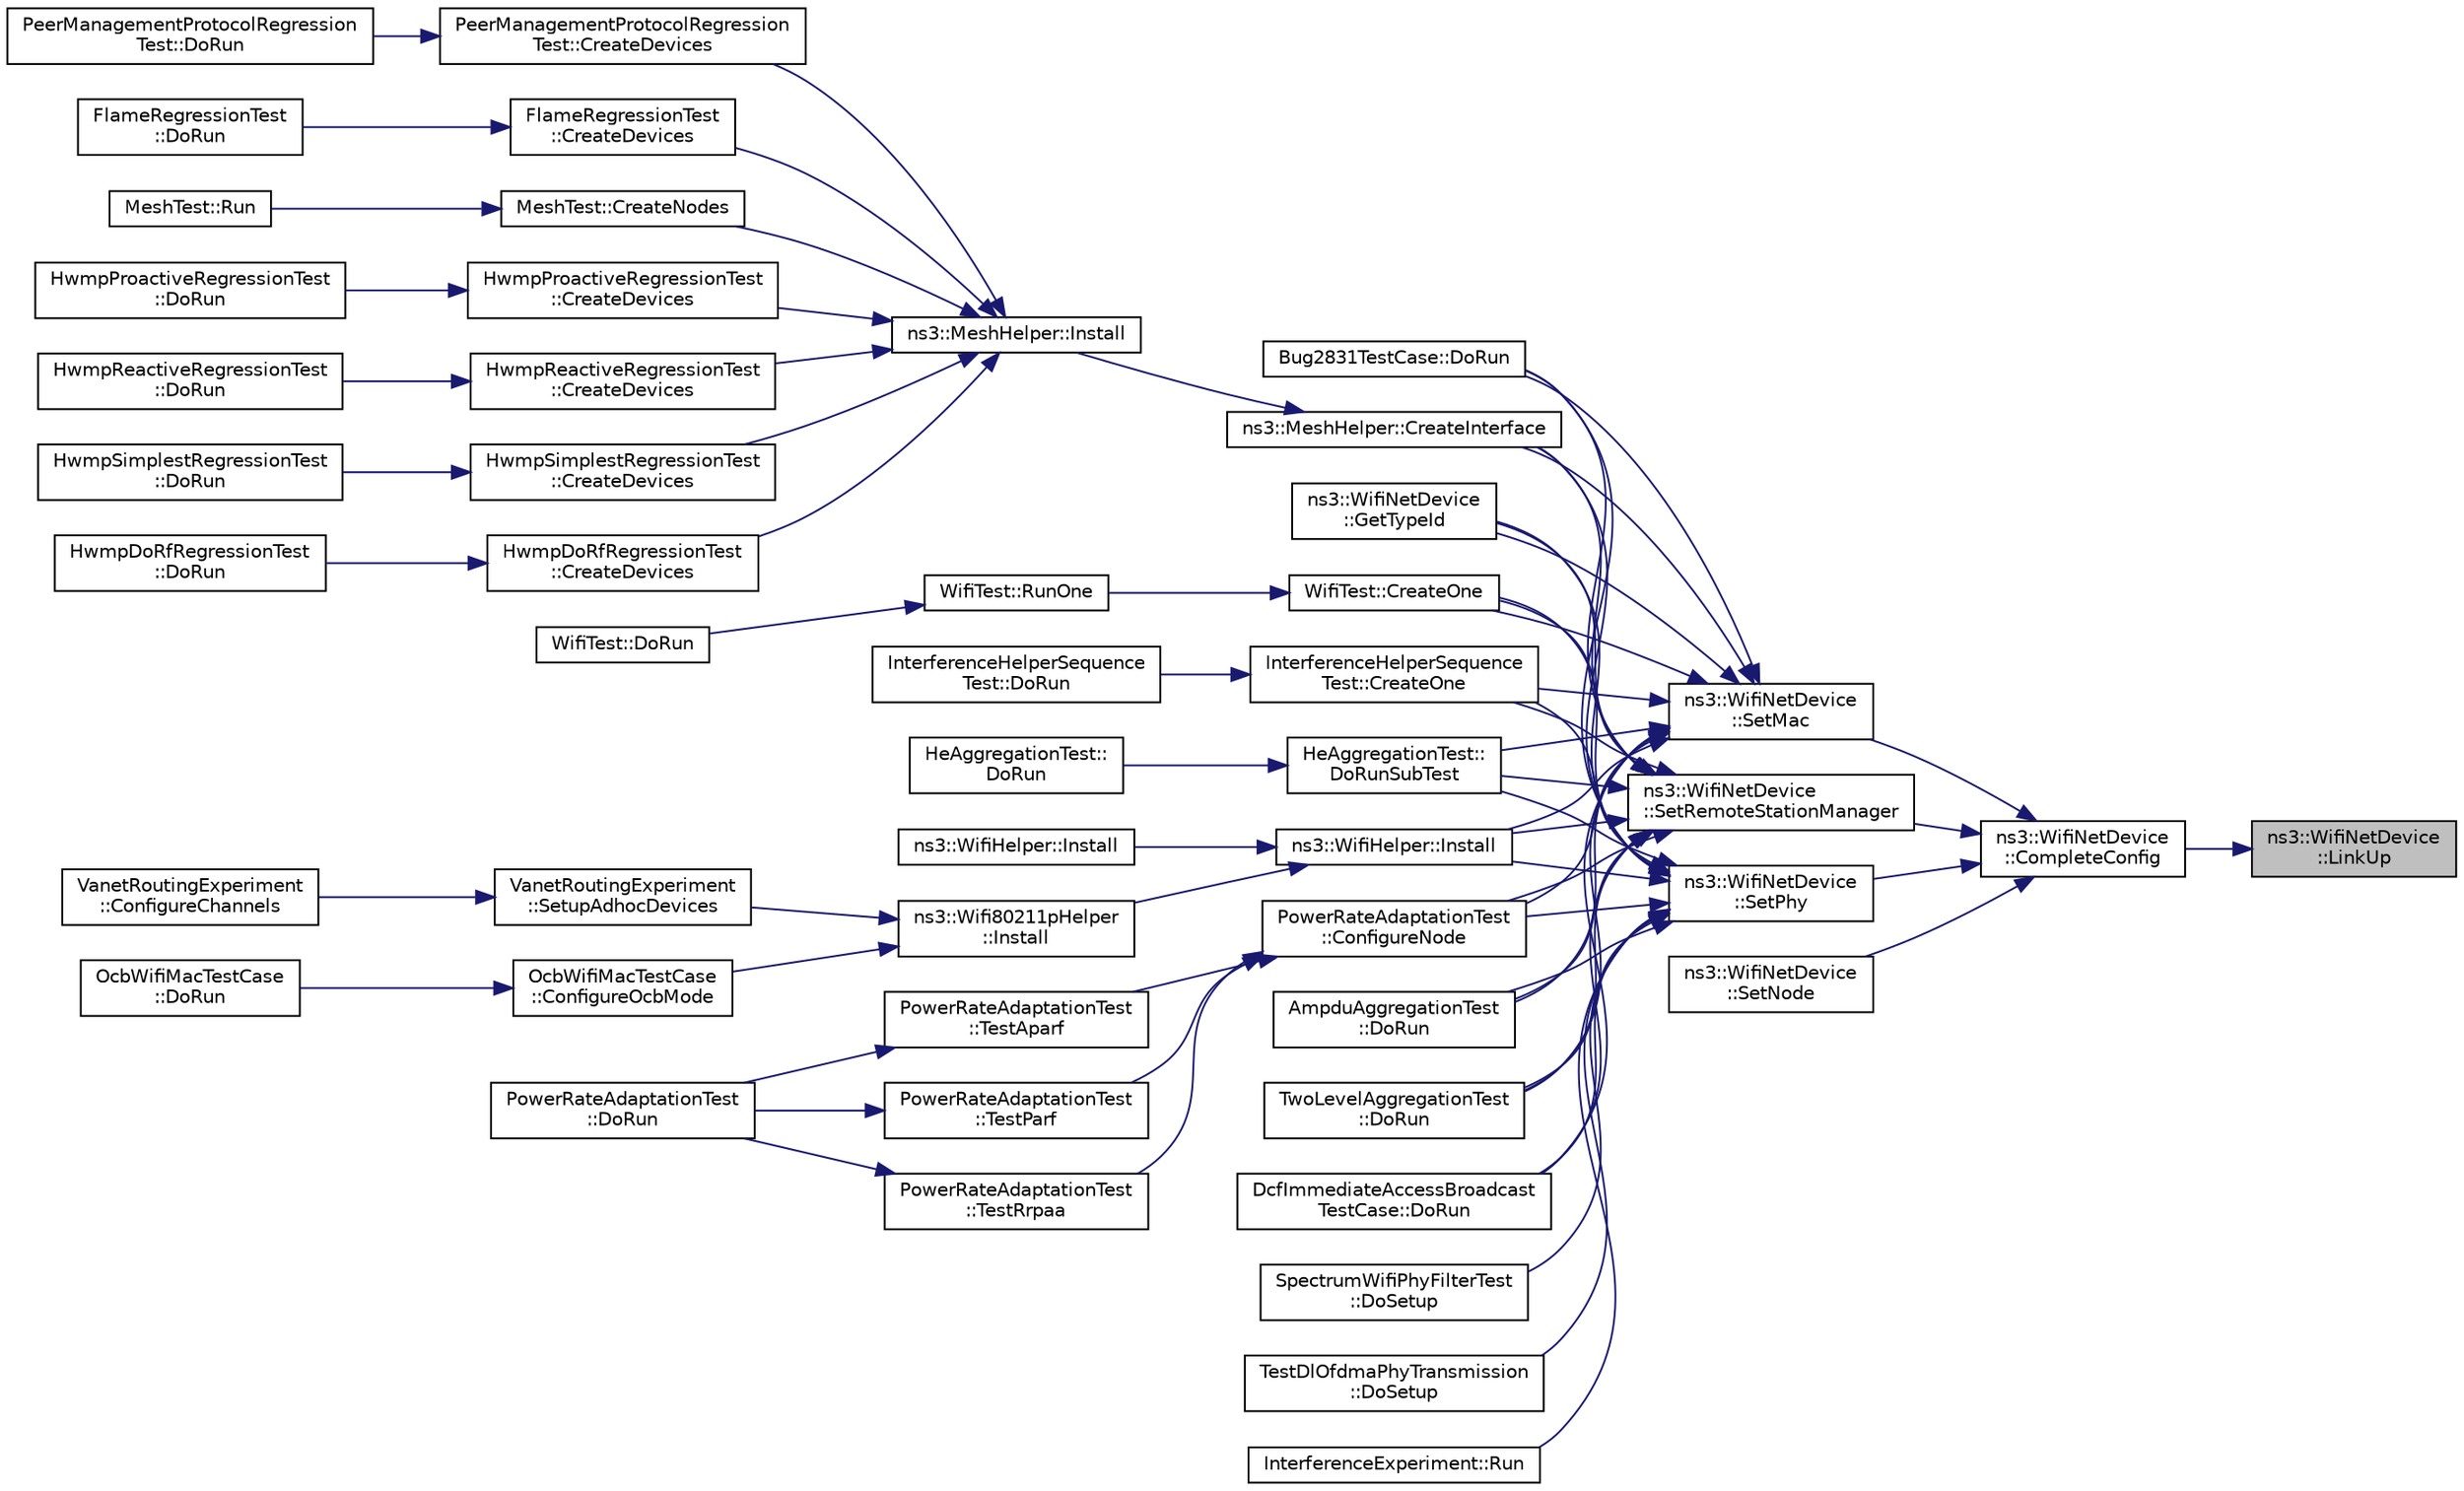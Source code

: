 digraph "ns3::WifiNetDevice::LinkUp"
{
 // LATEX_PDF_SIZE
  edge [fontname="Helvetica",fontsize="10",labelfontname="Helvetica",labelfontsize="10"];
  node [fontname="Helvetica",fontsize="10",shape=record];
  rankdir="RL";
  Node1 [label="ns3::WifiNetDevice\l::LinkUp",height=0.2,width=0.4,color="black", fillcolor="grey75", style="filled", fontcolor="black",tooltip="Set that the link is up."];
  Node1 -> Node2 [dir="back",color="midnightblue",fontsize="10",style="solid",fontname="Helvetica"];
  Node2 [label="ns3::WifiNetDevice\l::CompleteConfig",height=0.2,width=0.4,color="black", fillcolor="white", style="filled",URL="$classns3_1_1_wifi_net_device.html#a8cb2f1a2be048d6a5384f688934463e5",tooltip="Complete the configuration of this Wi-Fi device by connecting all lower components (e...."];
  Node2 -> Node3 [dir="back",color="midnightblue",fontsize="10",style="solid",fontname="Helvetica"];
  Node3 [label="ns3::WifiNetDevice\l::SetMac",height=0.2,width=0.4,color="black", fillcolor="white", style="filled",URL="$classns3_1_1_wifi_net_device.html#a0a9b545ba9a5a8538b0c4165ab1dc93f",tooltip=" "];
  Node3 -> Node4 [dir="back",color="midnightblue",fontsize="10",style="solid",fontname="Helvetica"];
  Node4 [label="PowerRateAdaptationTest\l::ConfigureNode",height=0.2,width=0.4,color="black", fillcolor="white", style="filled",URL="$class_power_rate_adaptation_test.html#a498edc12eed6e91b38d1b71d4565a306",tooltip="Configure nde function."];
  Node4 -> Node5 [dir="back",color="midnightblue",fontsize="10",style="solid",fontname="Helvetica"];
  Node5 [label="PowerRateAdaptationTest\l::TestAparf",height=0.2,width=0.4,color="black", fillcolor="white", style="filled",URL="$class_power_rate_adaptation_test.html#a3c3954526cb787125fea4c50cfe76174",tooltip="Test aparf function."];
  Node5 -> Node6 [dir="back",color="midnightblue",fontsize="10",style="solid",fontname="Helvetica"];
  Node6 [label="PowerRateAdaptationTest\l::DoRun",height=0.2,width=0.4,color="black", fillcolor="white", style="filled",URL="$class_power_rate_adaptation_test.html#aab868cfafe1fcef3c1a777720571147d",tooltip="Implementation to actually run this TestCase."];
  Node4 -> Node7 [dir="back",color="midnightblue",fontsize="10",style="solid",fontname="Helvetica"];
  Node7 [label="PowerRateAdaptationTest\l::TestParf",height=0.2,width=0.4,color="black", fillcolor="white", style="filled",URL="$class_power_rate_adaptation_test.html#a06db52c180644f3b961de054c41f2115",tooltip="Test parf function."];
  Node7 -> Node6 [dir="back",color="midnightblue",fontsize="10",style="solid",fontname="Helvetica"];
  Node4 -> Node8 [dir="back",color="midnightblue",fontsize="10",style="solid",fontname="Helvetica"];
  Node8 [label="PowerRateAdaptationTest\l::TestRrpaa",height=0.2,width=0.4,color="black", fillcolor="white", style="filled",URL="$class_power_rate_adaptation_test.html#af0e5f044ed9bdf20dc203926ff8677b4",tooltip="Test rrpaa function."];
  Node8 -> Node6 [dir="back",color="midnightblue",fontsize="10",style="solid",fontname="Helvetica"];
  Node3 -> Node9 [dir="back",color="midnightblue",fontsize="10",style="solid",fontname="Helvetica"];
  Node9 [label="ns3::MeshHelper::CreateInterface",height=0.2,width=0.4,color="black", fillcolor="white", style="filled",URL="$classns3_1_1_mesh_helper.html#a2a760004bc190863ccfea1a4537283cf",tooltip=" "];
  Node9 -> Node10 [dir="back",color="midnightblue",fontsize="10",style="solid",fontname="Helvetica"];
  Node10 [label="ns3::MeshHelper::Install",height=0.2,width=0.4,color="black", fillcolor="white", style="filled",URL="$classns3_1_1_mesh_helper.html#aad0ab4cd70adc0f716489a725dac3acc",tooltip="Install 802.11s mesh device & protocols on given node list."];
  Node10 -> Node11 [dir="back",color="midnightblue",fontsize="10",style="solid",fontname="Helvetica"];
  Node11 [label="HwmpProactiveRegressionTest\l::CreateDevices",height=0.2,width=0.4,color="black", fillcolor="white", style="filled",URL="$class_hwmp_proactive_regression_test.html#a98c6ff2361a7a5065ebf14089edc5bad",tooltip="Create devices function."];
  Node11 -> Node12 [dir="back",color="midnightblue",fontsize="10",style="solid",fontname="Helvetica"];
  Node12 [label="HwmpProactiveRegressionTest\l::DoRun",height=0.2,width=0.4,color="black", fillcolor="white", style="filled",URL="$class_hwmp_proactive_regression_test.html#ad000db534766301050336560b08b531e",tooltip="Implementation to actually run this TestCase."];
  Node10 -> Node13 [dir="back",color="midnightblue",fontsize="10",style="solid",fontname="Helvetica"];
  Node13 [label="HwmpReactiveRegressionTest\l::CreateDevices",height=0.2,width=0.4,color="black", fillcolor="white", style="filled",URL="$class_hwmp_reactive_regression_test.html#a8b288a6801baae1e65f87de7eb0352a4",tooltip="Create devices function."];
  Node13 -> Node14 [dir="back",color="midnightblue",fontsize="10",style="solid",fontname="Helvetica"];
  Node14 [label="HwmpReactiveRegressionTest\l::DoRun",height=0.2,width=0.4,color="black", fillcolor="white", style="filled",URL="$class_hwmp_reactive_regression_test.html#ae66a095a74ef4e2cbdfc0d042b50e63c",tooltip="Implementation to actually run this TestCase."];
  Node10 -> Node15 [dir="back",color="midnightblue",fontsize="10",style="solid",fontname="Helvetica"];
  Node15 [label="HwmpSimplestRegressionTest\l::CreateDevices",height=0.2,width=0.4,color="black", fillcolor="white", style="filled",URL="$class_hwmp_simplest_regression_test.html#a6866a6d6b0b93241ec0f0c29ef61fd39",tooltip="Create devices function."];
  Node15 -> Node16 [dir="back",color="midnightblue",fontsize="10",style="solid",fontname="Helvetica"];
  Node16 [label="HwmpSimplestRegressionTest\l::DoRun",height=0.2,width=0.4,color="black", fillcolor="white", style="filled",URL="$class_hwmp_simplest_regression_test.html#a66060eab1ba10620e724e97901e03168",tooltip="Implementation to actually run this TestCase."];
  Node10 -> Node17 [dir="back",color="midnightblue",fontsize="10",style="solid",fontname="Helvetica"];
  Node17 [label="HwmpDoRfRegressionTest\l::CreateDevices",height=0.2,width=0.4,color="black", fillcolor="white", style="filled",URL="$class_hwmp_do_rf_regression_test.html#a55abac18467e059d3c39fa0de53bc436",tooltip="Create devices function."];
  Node17 -> Node18 [dir="back",color="midnightblue",fontsize="10",style="solid",fontname="Helvetica"];
  Node18 [label="HwmpDoRfRegressionTest\l::DoRun",height=0.2,width=0.4,color="black", fillcolor="white", style="filled",URL="$class_hwmp_do_rf_regression_test.html#a31af438e94ab7ed25d9837a3f47f77b0",tooltip="Implementation to actually run this TestCase."];
  Node10 -> Node19 [dir="back",color="midnightblue",fontsize="10",style="solid",fontname="Helvetica"];
  Node19 [label="PeerManagementProtocolRegression\lTest::CreateDevices",height=0.2,width=0.4,color="black", fillcolor="white", style="filled",URL="$class_peer_management_protocol_regression_test.html#a045b489f508afaecc5b5abb9d3513918",tooltip="Create devices function."];
  Node19 -> Node20 [dir="back",color="midnightblue",fontsize="10",style="solid",fontname="Helvetica"];
  Node20 [label="PeerManagementProtocolRegression\lTest::DoRun",height=0.2,width=0.4,color="black", fillcolor="white", style="filled",URL="$class_peer_management_protocol_regression_test.html#aff79851d62fd61dfc7f225565465b0b4",tooltip="Implementation to actually run this TestCase."];
  Node10 -> Node21 [dir="back",color="midnightblue",fontsize="10",style="solid",fontname="Helvetica"];
  Node21 [label="FlameRegressionTest\l::CreateDevices",height=0.2,width=0.4,color="black", fillcolor="white", style="filled",URL="$class_flame_regression_test.html#aeee4af77af2814f7339f204135cc2733",tooltip="Create devices function."];
  Node21 -> Node22 [dir="back",color="midnightblue",fontsize="10",style="solid",fontname="Helvetica"];
  Node22 [label="FlameRegressionTest\l::DoRun",height=0.2,width=0.4,color="black", fillcolor="white", style="filled",URL="$class_flame_regression_test.html#aa1cc862bafd9d367a75cc42c9779b603",tooltip="Implementation to actually run this TestCase."];
  Node10 -> Node23 [dir="back",color="midnightblue",fontsize="10",style="solid",fontname="Helvetica"];
  Node23 [label="MeshTest::CreateNodes",height=0.2,width=0.4,color="black", fillcolor="white", style="filled",URL="$class_mesh_test.html#aa1eb18d555ebcf925e9bdc13e4e57ee0",tooltip="Create nodes and setup their mobility."];
  Node23 -> Node24 [dir="back",color="midnightblue",fontsize="10",style="solid",fontname="Helvetica"];
  Node24 [label="MeshTest::Run",height=0.2,width=0.4,color="black", fillcolor="white", style="filled",URL="$class_mesh_test.html#aef875ab767a18a8732de07aea724681c",tooltip="Run test."];
  Node3 -> Node25 [dir="back",color="midnightblue",fontsize="10",style="solid",fontname="Helvetica"];
  Node25 [label="WifiTest::CreateOne",height=0.2,width=0.4,color="black", fillcolor="white", style="filled",URL="$class_wifi_test.html#a212be82b387f5446375a45ccbac3561e",tooltip="Create one function."];
  Node25 -> Node26 [dir="back",color="midnightblue",fontsize="10",style="solid",fontname="Helvetica"];
  Node26 [label="WifiTest::RunOne",height=0.2,width=0.4,color="black", fillcolor="white", style="filled",URL="$class_wifi_test.html#a63a3849e54df5628422bbb6260de403a",tooltip="Run one function."];
  Node26 -> Node27 [dir="back",color="midnightblue",fontsize="10",style="solid",fontname="Helvetica"];
  Node27 [label="WifiTest::DoRun",height=0.2,width=0.4,color="black", fillcolor="white", style="filled",URL="$class_wifi_test.html#ae54d485b655adb7c86cde1cd79f6c5c0",tooltip="Implementation to actually run this TestCase."];
  Node3 -> Node28 [dir="back",color="midnightblue",fontsize="10",style="solid",fontname="Helvetica"];
  Node28 [label="InterferenceHelperSequence\lTest::CreateOne",height=0.2,width=0.4,color="black", fillcolor="white", style="filled",URL="$class_interference_helper_sequence_test.html#aaf6b2c6dc1b1c6abf0743b018e78544a",tooltip="Create one function."];
  Node28 -> Node29 [dir="back",color="midnightblue",fontsize="10",style="solid",fontname="Helvetica"];
  Node29 [label="InterferenceHelperSequence\lTest::DoRun",height=0.2,width=0.4,color="black", fillcolor="white", style="filled",URL="$class_interference_helper_sequence_test.html#a22be6f3a29ef1f34b740d8b5689f2160",tooltip="Implementation to actually run this TestCase."];
  Node3 -> Node30 [dir="back",color="midnightblue",fontsize="10",style="solid",fontname="Helvetica"];
  Node30 [label="AmpduAggregationTest\l::DoRun",height=0.2,width=0.4,color="black", fillcolor="white", style="filled",URL="$class_ampdu_aggregation_test.html#a7414dc8d4dd982ab4c1eaadb5b2c693d",tooltip="Implementation to actually run this TestCase."];
  Node3 -> Node31 [dir="back",color="midnightblue",fontsize="10",style="solid",fontname="Helvetica"];
  Node31 [label="TwoLevelAggregationTest\l::DoRun",height=0.2,width=0.4,color="black", fillcolor="white", style="filled",URL="$class_two_level_aggregation_test.html#a40c6f5f8be6c48673d0bfd218d95afe0",tooltip="Implementation to actually run this TestCase."];
  Node3 -> Node32 [dir="back",color="midnightblue",fontsize="10",style="solid",fontname="Helvetica"];
  Node32 [label="DcfImmediateAccessBroadcast\lTestCase::DoRun",height=0.2,width=0.4,color="black", fillcolor="white", style="filled",URL="$class_dcf_immediate_access_broadcast_test_case.html#a60a5b36d456c0c144d85a9be722c1663",tooltip="Implementation to actually run this TestCase."];
  Node3 -> Node33 [dir="back",color="midnightblue",fontsize="10",style="solid",fontname="Helvetica"];
  Node33 [label="Bug2831TestCase::DoRun",height=0.2,width=0.4,color="black", fillcolor="white", style="filled",URL="$class_bug2831_test_case.html#a1e757e45f4ad6bcbe78350e85e6ff5c7",tooltip="Implementation to actually run this TestCase."];
  Node3 -> Node34 [dir="back",color="midnightblue",fontsize="10",style="solid",fontname="Helvetica"];
  Node34 [label="HeAggregationTest::\lDoRunSubTest",height=0.2,width=0.4,color="black", fillcolor="white", style="filled",URL="$class_he_aggregation_test.html#a2a6873db3bb78489db82a54591b429f3",tooltip="Run test for a given buffer size."];
  Node34 -> Node35 [dir="back",color="midnightblue",fontsize="10",style="solid",fontname="Helvetica"];
  Node35 [label="HeAggregationTest::\lDoRun",height=0.2,width=0.4,color="black", fillcolor="white", style="filled",URL="$class_he_aggregation_test.html#a064486621a42555204608de0af51006c",tooltip="Implementation to actually run this TestCase."];
  Node3 -> Node36 [dir="back",color="midnightblue",fontsize="10",style="solid",fontname="Helvetica"];
  Node36 [label="ns3::WifiNetDevice\l::GetTypeId",height=0.2,width=0.4,color="black", fillcolor="white", style="filled",URL="$classns3_1_1_wifi_net_device.html#a94194d4a4f27318dd13627ab9d8a2bce",tooltip="Get the type ID."];
  Node3 -> Node37 [dir="back",color="midnightblue",fontsize="10",style="solid",fontname="Helvetica"];
  Node37 [label="ns3::WifiHelper::Install",height=0.2,width=0.4,color="black", fillcolor="white", style="filled",URL="$classns3_1_1_wifi_helper.html#acf88c2d3f0721a1023794fb60502a9d6",tooltip=" "];
  Node37 -> Node38 [dir="back",color="midnightblue",fontsize="10",style="solid",fontname="Helvetica"];
  Node38 [label="ns3::WifiHelper::Install",height=0.2,width=0.4,color="black", fillcolor="white", style="filled",URL="$classns3_1_1_wifi_helper.html#ae3cf8b14724154f49e73e651ff00c0bc",tooltip=" "];
  Node37 -> Node39 [dir="back",color="midnightblue",fontsize="10",style="solid",fontname="Helvetica"];
  Node39 [label="ns3::Wifi80211pHelper\l::Install",height=0.2,width=0.4,color="black", fillcolor="white", style="filled",URL="$classns3_1_1_wifi80211p_helper.html#a513ab88d489ae9f25d0aaeefb7de7829",tooltip=" "];
  Node39 -> Node40 [dir="back",color="midnightblue",fontsize="10",style="solid",fontname="Helvetica"];
  Node40 [label="OcbWifiMacTestCase\l::ConfigureOcbMode",height=0.2,width=0.4,color="black", fillcolor="white", style="filled",URL="$class_ocb_wifi_mac_test_case.html#add1a92f13aa427098d671fb52200f2d6",tooltip="Configure OCB mode function."];
  Node40 -> Node41 [dir="back",color="midnightblue",fontsize="10",style="solid",fontname="Helvetica"];
  Node41 [label="OcbWifiMacTestCase\l::DoRun",height=0.2,width=0.4,color="black", fillcolor="white", style="filled",URL="$class_ocb_wifi_mac_test_case.html#a730877f90008a4a4e7fd547f964f0f08",tooltip="static-node:0 <-— mobile-node:1"];
  Node39 -> Node42 [dir="back",color="midnightblue",fontsize="10",style="solid",fontname="Helvetica"];
  Node42 [label="VanetRoutingExperiment\l::SetupAdhocDevices",height=0.2,width=0.4,color="black", fillcolor="white", style="filled",URL="$class_vanet_routing_experiment.html#a8de4279cfaf91886970596e9ba8a4a75",tooltip="Set up the adhoc devices."];
  Node42 -> Node43 [dir="back",color="midnightblue",fontsize="10",style="solid",fontname="Helvetica"];
  Node43 [label="VanetRoutingExperiment\l::ConfigureChannels",height=0.2,width=0.4,color="black", fillcolor="white", style="filled",URL="$class_vanet_routing_experiment.html#adcb4d2d4146919dc6f2cbdc183068e6a",tooltip="Configure channels."];
  Node2 -> Node44 [dir="back",color="midnightblue",fontsize="10",style="solid",fontname="Helvetica"];
  Node44 [label="ns3::WifiNetDevice\l::SetNode",height=0.2,width=0.4,color="black", fillcolor="white", style="filled",URL="$classns3_1_1_wifi_net_device.html#a20005b36c2f90d1cbfdc3fb18de4c06f",tooltip=" "];
  Node2 -> Node45 [dir="back",color="midnightblue",fontsize="10",style="solid",fontname="Helvetica"];
  Node45 [label="ns3::WifiNetDevice\l::SetPhy",height=0.2,width=0.4,color="black", fillcolor="white", style="filled",URL="$classns3_1_1_wifi_net_device.html#ad5c4079445cf469d2626cf10db239edb",tooltip=" "];
  Node45 -> Node4 [dir="back",color="midnightblue",fontsize="10",style="solid",fontname="Helvetica"];
  Node45 -> Node9 [dir="back",color="midnightblue",fontsize="10",style="solid",fontname="Helvetica"];
  Node45 -> Node25 [dir="back",color="midnightblue",fontsize="10",style="solid",fontname="Helvetica"];
  Node45 -> Node28 [dir="back",color="midnightblue",fontsize="10",style="solid",fontname="Helvetica"];
  Node45 -> Node30 [dir="back",color="midnightblue",fontsize="10",style="solid",fontname="Helvetica"];
  Node45 -> Node31 [dir="back",color="midnightblue",fontsize="10",style="solid",fontname="Helvetica"];
  Node45 -> Node32 [dir="back",color="midnightblue",fontsize="10",style="solid",fontname="Helvetica"];
  Node45 -> Node33 [dir="back",color="midnightblue",fontsize="10",style="solid",fontname="Helvetica"];
  Node45 -> Node34 [dir="back",color="midnightblue",fontsize="10",style="solid",fontname="Helvetica"];
  Node45 -> Node46 [dir="back",color="midnightblue",fontsize="10",style="solid",fontname="Helvetica"];
  Node46 [label="SpectrumWifiPhyFilterTest\l::DoSetup",height=0.2,width=0.4,color="black", fillcolor="white", style="filled",URL="$class_spectrum_wifi_phy_filter_test.html#a4110bf1d99665605fbb298a7bceaae22",tooltip="Implementation to do any local setup required for this TestCase."];
  Node45 -> Node47 [dir="back",color="midnightblue",fontsize="10",style="solid",fontname="Helvetica"];
  Node47 [label="TestDlOfdmaPhyTransmission\l::DoSetup",height=0.2,width=0.4,color="black", fillcolor="white", style="filled",URL="$class_test_dl_ofdma_phy_transmission.html#a49d57216ff08635abb5981b5a0e0fdd3",tooltip="Implementation to do any local setup required for this TestCase."];
  Node45 -> Node36 [dir="back",color="midnightblue",fontsize="10",style="solid",fontname="Helvetica"];
  Node45 -> Node37 [dir="back",color="midnightblue",fontsize="10",style="solid",fontname="Helvetica"];
  Node45 -> Node48 [dir="back",color="midnightblue",fontsize="10",style="solid",fontname="Helvetica"];
  Node48 [label="InterferenceExperiment::Run",height=0.2,width=0.4,color="black", fillcolor="white", style="filled",URL="$class_interference_experiment.html#ae31524d224c311c36d8b1dd5fcc9f269",tooltip="Run function."];
  Node2 -> Node49 [dir="back",color="midnightblue",fontsize="10",style="solid",fontname="Helvetica"];
  Node49 [label="ns3::WifiNetDevice\l::SetRemoteStationManager",height=0.2,width=0.4,color="black", fillcolor="white", style="filled",URL="$classns3_1_1_wifi_net_device.html#a8f05a43a0042f97c19c65bbaa33dc7e7",tooltip=" "];
  Node49 -> Node4 [dir="back",color="midnightblue",fontsize="10",style="solid",fontname="Helvetica"];
  Node49 -> Node9 [dir="back",color="midnightblue",fontsize="10",style="solid",fontname="Helvetica"];
  Node49 -> Node25 [dir="back",color="midnightblue",fontsize="10",style="solid",fontname="Helvetica"];
  Node49 -> Node28 [dir="back",color="midnightblue",fontsize="10",style="solid",fontname="Helvetica"];
  Node49 -> Node30 [dir="back",color="midnightblue",fontsize="10",style="solid",fontname="Helvetica"];
  Node49 -> Node31 [dir="back",color="midnightblue",fontsize="10",style="solid",fontname="Helvetica"];
  Node49 -> Node32 [dir="back",color="midnightblue",fontsize="10",style="solid",fontname="Helvetica"];
  Node49 -> Node33 [dir="back",color="midnightblue",fontsize="10",style="solid",fontname="Helvetica"];
  Node49 -> Node34 [dir="back",color="midnightblue",fontsize="10",style="solid",fontname="Helvetica"];
  Node49 -> Node36 [dir="back",color="midnightblue",fontsize="10",style="solid",fontname="Helvetica"];
  Node49 -> Node37 [dir="back",color="midnightblue",fontsize="10",style="solid",fontname="Helvetica"];
}
